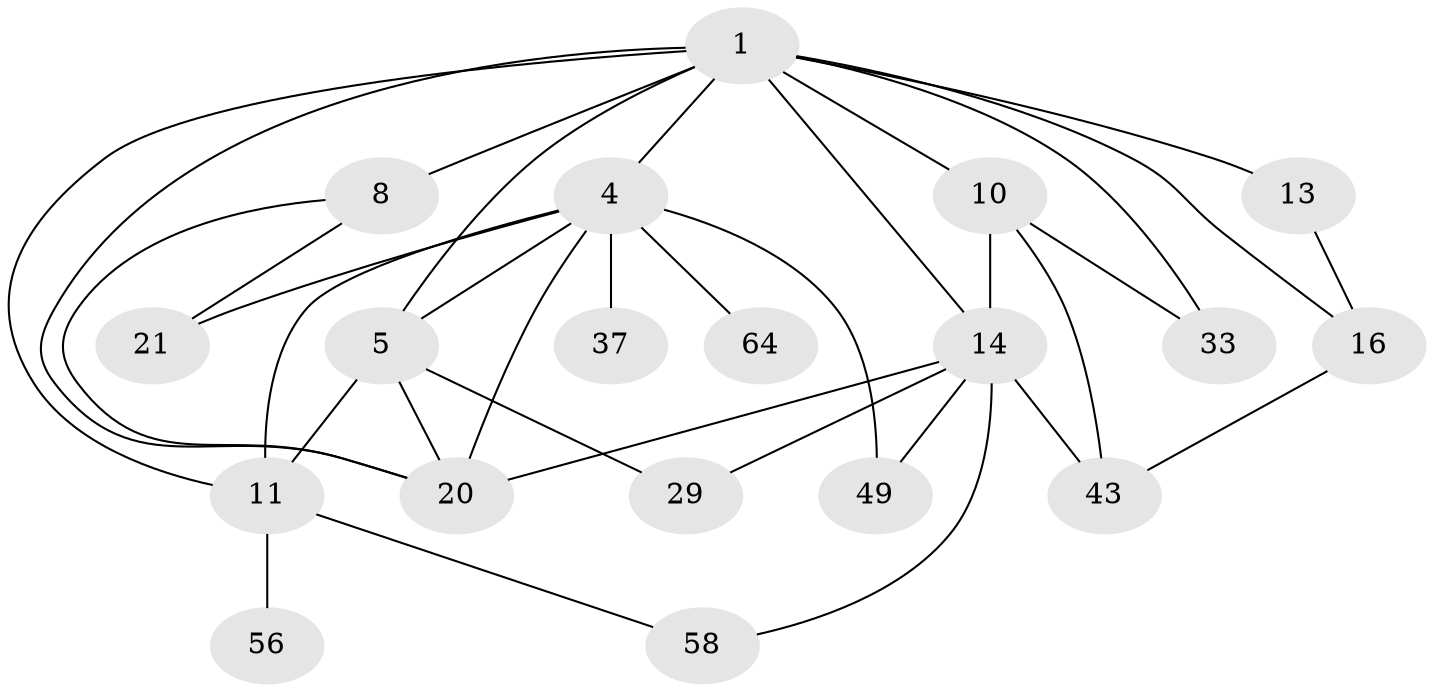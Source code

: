 // original degree distribution, {5: 0.09090909090909091, 6: 0.045454545454545456, 3: 0.2878787878787879, 4: 0.09090909090909091, 2: 0.3181818181818182, 1: 0.16666666666666666}
// Generated by graph-tools (version 1.1) at 2025/16/03/04/25 18:16:55]
// undirected, 19 vertices, 34 edges
graph export_dot {
graph [start="1"]
  node [color=gray90,style=filled];
  1 [super="+2+7+3"];
  4 [super="+9+12"];
  5 [super="+18+42"];
  8 [super="+23+22+34+19"];
  10 [super="+55+25"];
  11 [super="+32+63+38+52"];
  13 [super="+26"];
  14 [super="+15"];
  16 [super="+54+24"];
  20 [super="+45+41"];
  21 [super="+35+27"];
  29 [super="+59"];
  33 [super="+47"];
  37;
  43 [super="+44"];
  49 [super="+57+61"];
  56;
  58;
  64;
  1 -- 10;
  1 -- 13 [weight=2];
  1 -- 16;
  1 -- 33 [weight=2];
  1 -- 4;
  1 -- 20;
  1 -- 14 [weight=2];
  1 -- 11 [weight=2];
  1 -- 5;
  1 -- 8 [weight=3];
  4 -- 49;
  4 -- 64;
  4 -- 21;
  4 -- 37;
  4 -- 11;
  4 -- 5;
  4 -- 20;
  5 -- 29;
  5 -- 11;
  5 -- 20;
  8 -- 21;
  8 -- 20;
  10 -- 33;
  10 -- 43;
  10 -- 14 [weight=2];
  11 -- 56;
  11 -- 58;
  13 -- 16;
  14 -- 43 [weight=2];
  14 -- 49;
  14 -- 58;
  14 -- 29;
  14 -- 20 [weight=2];
  16 -- 43;
}

